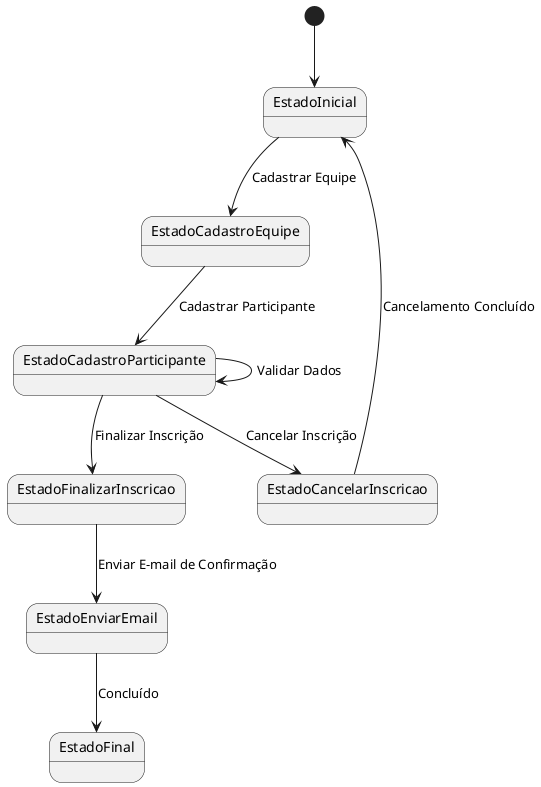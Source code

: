 @startuml

[*] --> EstadoInicial

EstadoInicial --> EstadoCadastroEquipe : Cadastrar Equipe
EstadoCadastroEquipe --> EstadoCadastroParticipante : Cadastrar Participante
EstadoCadastroParticipante --> EstadoCadastroParticipante : Validar Dados

EstadoCadastroParticipante --> EstadoFinalizarInscricao : Finalizar Inscrição
EstadoCadastroParticipante --> EstadoCancelarInscricao : Cancelar Inscrição
EstadoFinalizarInscricao --> EstadoEnviarEmail : Enviar E-mail de Confirmação

EstadoEnviarEmail --> EstadoFinal : Concluído

EstadoCancelarInscricao --> EstadoInicial : Cancelamento Concluído

@enduml
